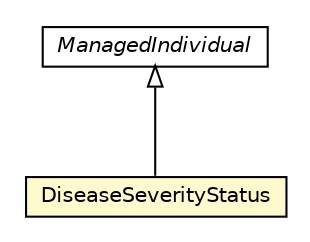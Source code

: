 #!/usr/local/bin/dot
#
# Class diagram 
# Generated by UMLGraph version R5_6-24-gf6e263 (http://www.umlgraph.org/)
#

digraph G {
	edge [fontname="Helvetica",fontsize=10,labelfontname="Helvetica",labelfontsize=10];
	node [fontname="Helvetica",fontsize=10,shape=plaintext];
	nodesep=0.25;
	ranksep=0.5;
	// org.universAAL.middleware.owl.ManagedIndividual
	c3657490 [label=<<table title="org.universAAL.middleware.owl.ManagedIndividual" border="0" cellborder="1" cellspacing="0" cellpadding="2" port="p" href="../../../middleware/owl/ManagedIndividual.html">
		<tr><td><table border="0" cellspacing="0" cellpadding="1">
<tr><td align="center" balign="center"><font face="Helvetica-Oblique"> ManagedIndividual </font></td></tr>
		</table></td></tr>
		</table>>, URL="../../../middleware/owl/ManagedIndividual.html", fontname="Helvetica", fontcolor="black", fontsize=10.0];
	// org.universAAL.ontology.disease.owl.DiseaseSeverityStatus
	c3658472 [label=<<table title="org.universAAL.ontology.disease.owl.DiseaseSeverityStatus" border="0" cellborder="1" cellspacing="0" cellpadding="2" port="p" bgcolor="lemonChiffon" href="./DiseaseSeverityStatus.html">
		<tr><td><table border="0" cellspacing="0" cellpadding="1">
<tr><td align="center" balign="center"> DiseaseSeverityStatus </td></tr>
		</table></td></tr>
		</table>>, URL="./DiseaseSeverityStatus.html", fontname="Helvetica", fontcolor="black", fontsize=10.0];
	//org.universAAL.ontology.disease.owl.DiseaseSeverityStatus extends org.universAAL.middleware.owl.ManagedIndividual
	c3657490:p -> c3658472:p [dir=back,arrowtail=empty];
}

